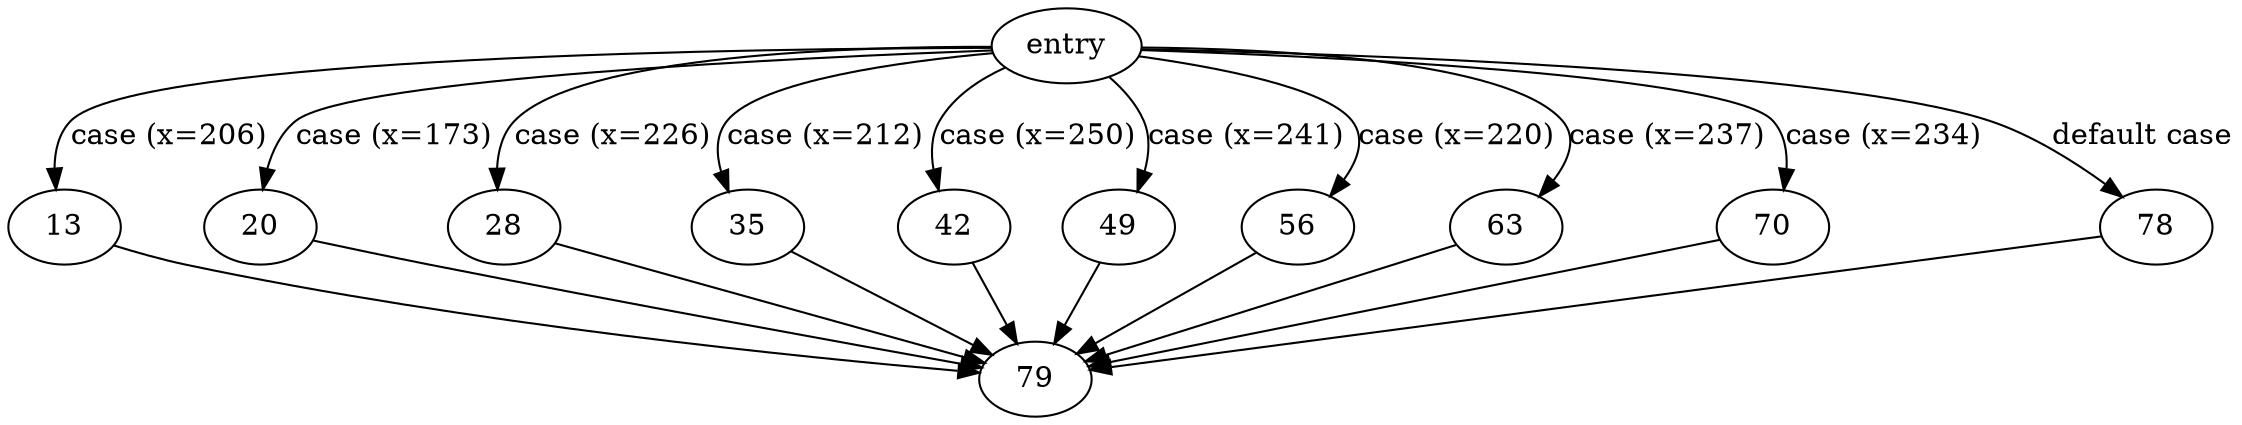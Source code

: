 digraph "yy_destructor" {
	// Node definitions.
	3 [label=entry];
	13;
	20;
	28;
	35;
	42;
	49;
	56;
	63;
	70;
	78;
	79;

	// Edge definitions.
	3 -> 13 [label="case (x=206)"];
	3 -> 20 [label="case (x=173)"];
	3 -> 28 [label="case (x=226)"];
	3 -> 35 [label="case (x=212)"];
	3 -> 42 [label="case (x=250)"];
	3 -> 49 [label="case (x=241)"];
	3 -> 56 [label="case (x=220)"];
	3 -> 63 [label="case (x=237)"];
	3 -> 70 [label="case (x=234)"];
	3 -> 78 [label="default case"];
	13 -> 79;
	20 -> 79;
	28 -> 79;
	35 -> 79;
	42 -> 79;
	49 -> 79;
	56 -> 79;
	63 -> 79;
	70 -> 79;
	78 -> 79;
}